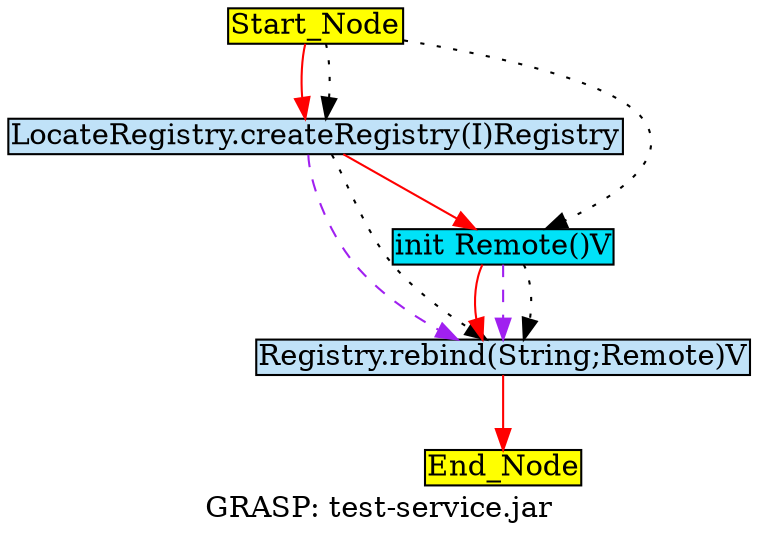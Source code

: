 digraph G {
	graph[label="GRASP: test-service.jar"];	node[style=filled,fillcolor ="white",shape=box,margin=0.02,width=0,height=0];
	"Start_Node"[fillcolor ="yellow",style="filled" ];
	"End_Node"[fillcolor ="yellow",style="filled" ];
	"Registry.rebind(String;Remote)V"[fillcolor ="#c0e2f8",style="filled" ];
	"LocateRegistry.createRegistry(I)Registry"[fillcolor ="#c0e2f8",style="filled" ];
	"init Remote()V"[fillcolor ="#00e2f8",style="filled" ];
	"Start_Node"[fillcolor ="yellow",style="filled" ];
	"Registry.rebind(String;Remote)V" -> "End_Node"[color="red",style=solid];
	"LocateRegistry.createRegistry(I)Registry" -> "Registry.rebind(String;Remote)V"[color="purple",style=dashed];
	"LocateRegistry.createRegistry(I)Registry" -> "Registry.rebind(String;Remote)V"[color="black",style=dotted];
	"LocateRegistry.createRegistry(I)Registry" -> "init Remote()V"[color="red",style=solid];
	"init Remote()V" -> "Registry.rebind(String;Remote)V"[color="red",style=solid];
	"init Remote()V" -> "Registry.rebind(String;Remote)V"[color="purple",style=dashed];
	"init Remote()V" -> "Registry.rebind(String;Remote)V"[color="black",style=dotted];
	"Start_Node" -> "LocateRegistry.createRegistry(I)Registry"[color="red",style=solid];
	"Start_Node" -> "LocateRegistry.createRegistry(I)Registry"[color="black",style=dotted];
	"Start_Node" -> "init Remote()V"[color="black",style=dotted];
}
